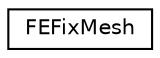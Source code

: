 digraph "Graphical Class Hierarchy"
{
  edge [fontname="Helvetica",fontsize="10",labelfontname="Helvetica",labelfontsize="10"];
  node [fontname="Helvetica",fontsize="10",shape=record];
  rankdir="LR";
  Node1 [label="FEFixMesh",height=0.2,width=0.4,color="black", fillcolor="white", style="filled",URL="$class_f_e_fix_mesh.html"];
}
